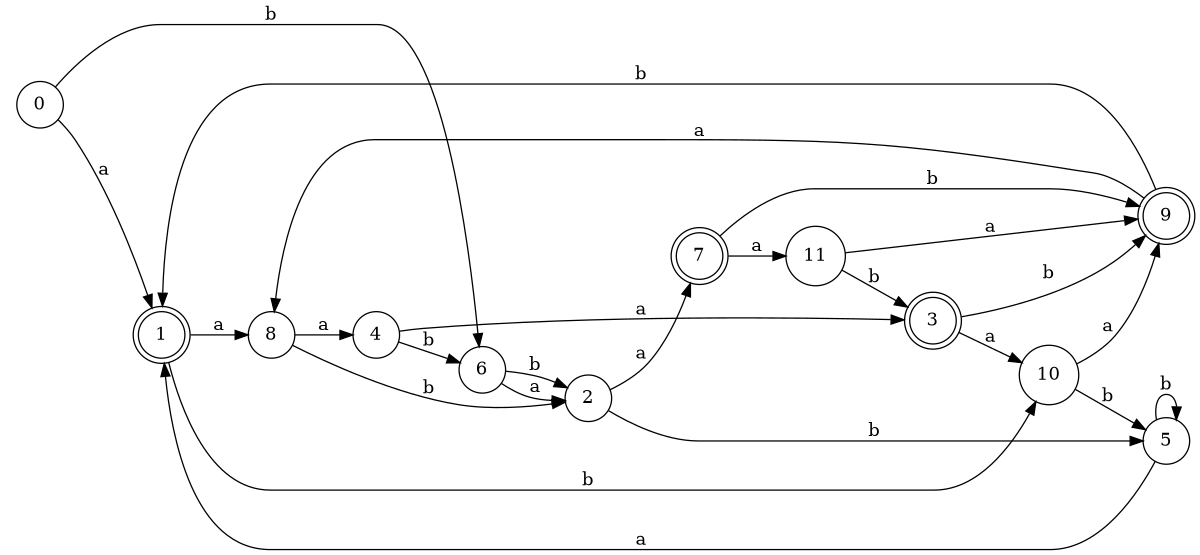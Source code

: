 digraph n10_1 {
__start0 [label="" shape="none"];

rankdir=LR;
size="8,5";

s0 [style="filled", color="black", fillcolor="white" shape="circle", label="0"];
s1 [style="rounded,filled", color="black", fillcolor="white" shape="doublecircle", label="1"];
s2 [style="filled", color="black", fillcolor="white" shape="circle", label="2"];
s3 [style="rounded,filled", color="black", fillcolor="white" shape="doublecircle", label="3"];
s4 [style="filled", color="black", fillcolor="white" shape="circle", label="4"];
s5 [style="filled", color="black", fillcolor="white" shape="circle", label="5"];
s6 [style="filled", color="black", fillcolor="white" shape="circle", label="6"];
s7 [style="rounded,filled", color="black", fillcolor="white" shape="doublecircle", label="7"];
s8 [style="filled", color="black", fillcolor="white" shape="circle", label="8"];
s9 [style="rounded,filled", color="black", fillcolor="white" shape="doublecircle", label="9"];
s10 [style="filled", color="black", fillcolor="white" shape="circle", label="10"];
s11 [style="filled", color="black", fillcolor="white" shape="circle", label="11"];
s0 -> s1 [label="a"];
s0 -> s6 [label="b"];
s1 -> s8 [label="a"];
s1 -> s10 [label="b"];
s2 -> s7 [label="a"];
s2 -> s5 [label="b"];
s3 -> s10 [label="a"];
s3 -> s9 [label="b"];
s4 -> s3 [label="a"];
s4 -> s6 [label="b"];
s5 -> s1 [label="a"];
s5 -> s5 [label="b"];
s6 -> s2 [label="a"];
s6 -> s2 [label="b"];
s7 -> s11 [label="a"];
s7 -> s9 [label="b"];
s8 -> s4 [label="a"];
s8 -> s2 [label="b"];
s9 -> s8 [label="a"];
s9 -> s1 [label="b"];
s10 -> s9 [label="a"];
s10 -> s5 [label="b"];
s11 -> s9 [label="a"];
s11 -> s3 [label="b"];

}